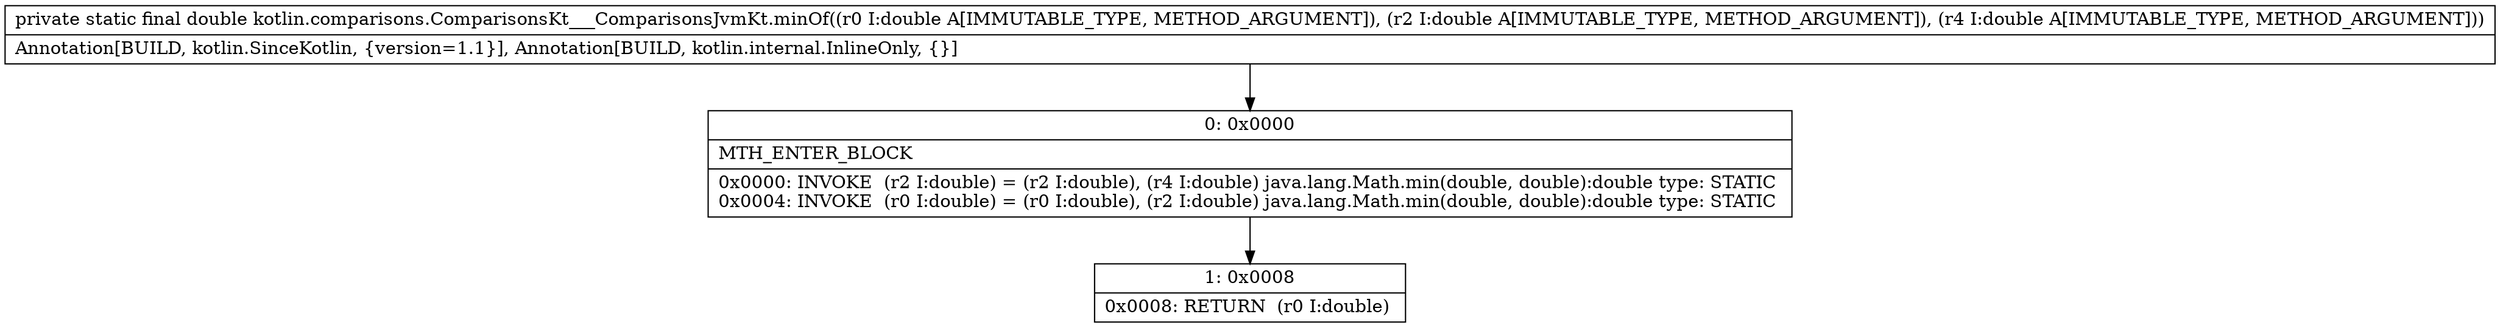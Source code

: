 digraph "CFG forkotlin.comparisons.ComparisonsKt___ComparisonsJvmKt.minOf(DDD)D" {
Node_0 [shape=record,label="{0\:\ 0x0000|MTH_ENTER_BLOCK\l|0x0000: INVOKE  (r2 I:double) = (r2 I:double), (r4 I:double) java.lang.Math.min(double, double):double type: STATIC \l0x0004: INVOKE  (r0 I:double) = (r0 I:double), (r2 I:double) java.lang.Math.min(double, double):double type: STATIC \l}"];
Node_1 [shape=record,label="{1\:\ 0x0008|0x0008: RETURN  (r0 I:double) \l}"];
MethodNode[shape=record,label="{private static final double kotlin.comparisons.ComparisonsKt___ComparisonsJvmKt.minOf((r0 I:double A[IMMUTABLE_TYPE, METHOD_ARGUMENT]), (r2 I:double A[IMMUTABLE_TYPE, METHOD_ARGUMENT]), (r4 I:double A[IMMUTABLE_TYPE, METHOD_ARGUMENT]))  | Annotation[BUILD, kotlin.SinceKotlin, \{version=1.1\}], Annotation[BUILD, kotlin.internal.InlineOnly, \{\}]\l}"];
MethodNode -> Node_0;
Node_0 -> Node_1;
}

